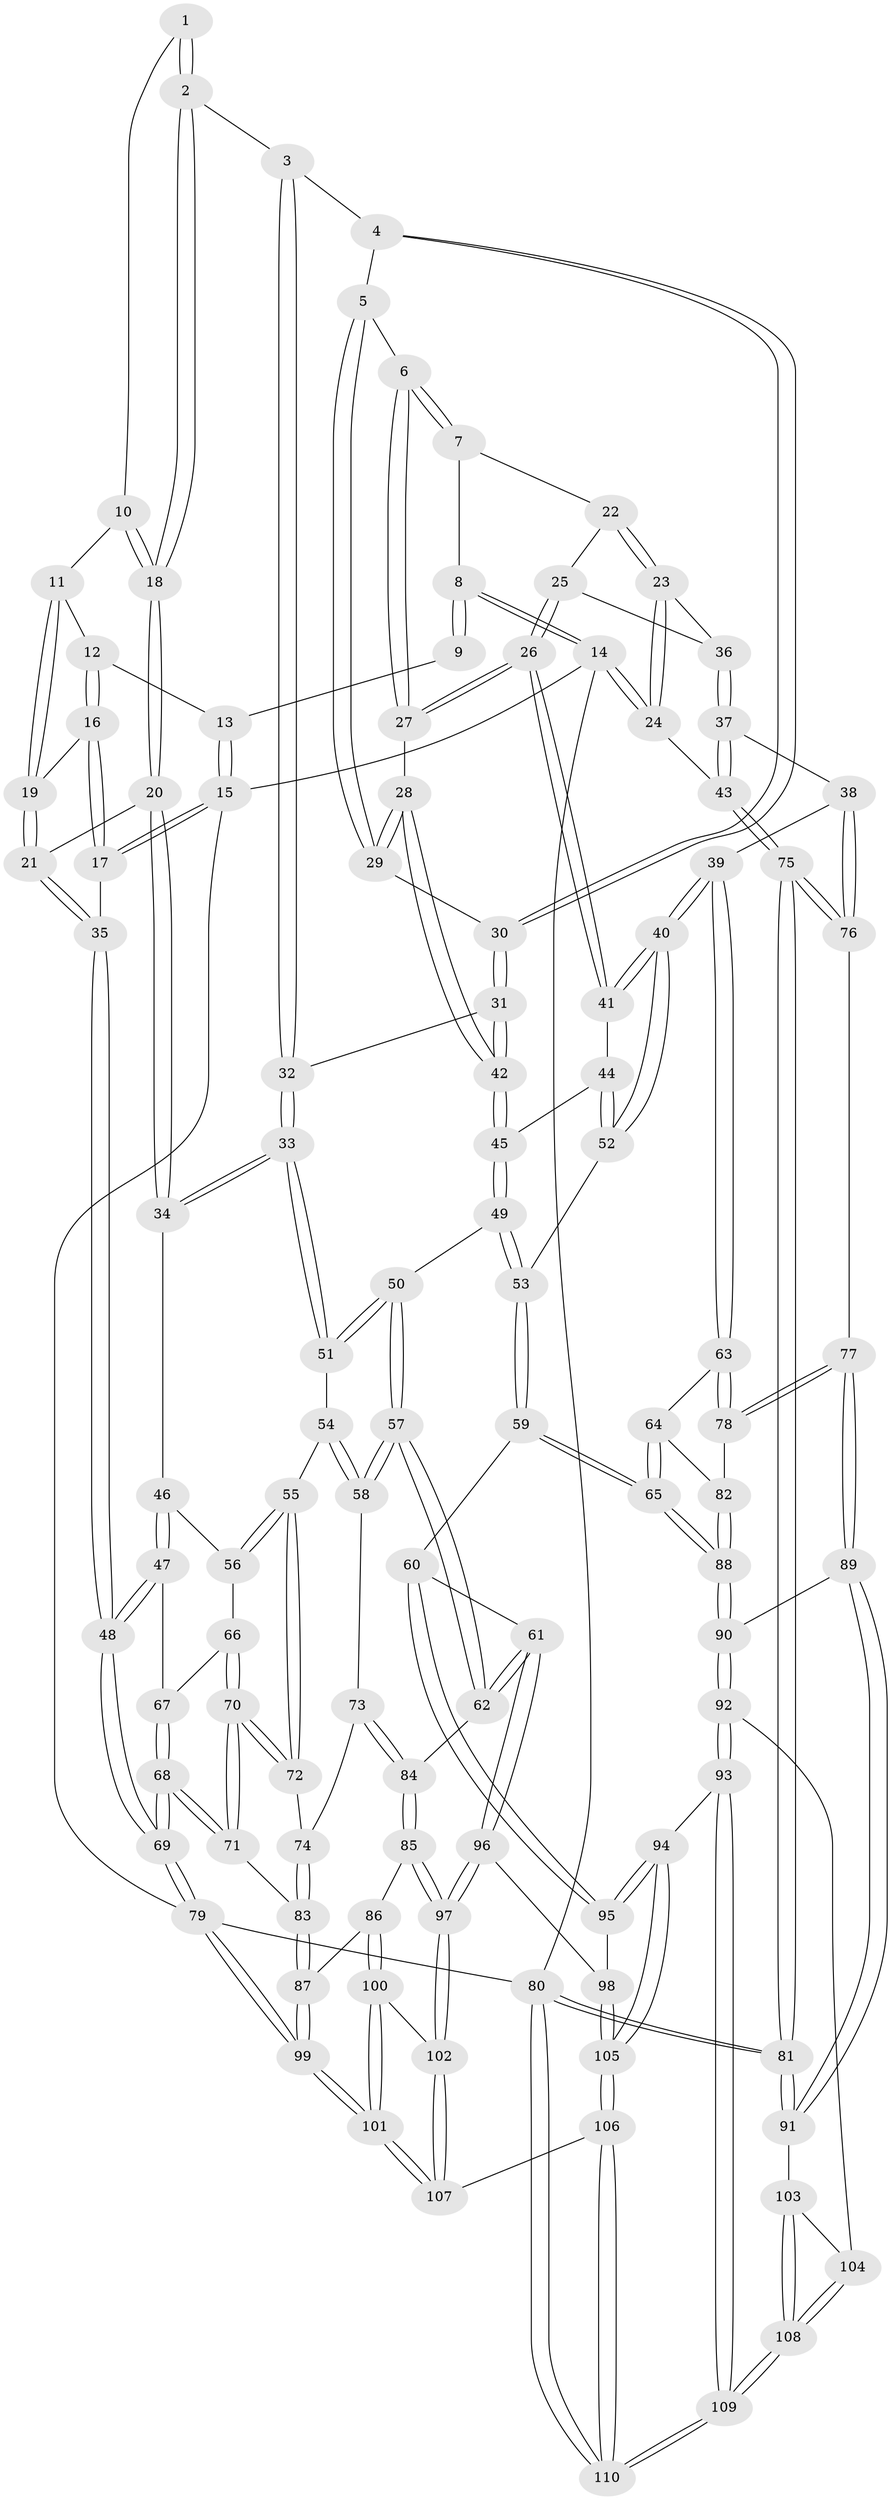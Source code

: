 // Generated by graph-tools (version 1.1) at 2025/38/03/09/25 02:38:26]
// undirected, 110 vertices, 272 edges
graph export_dot {
graph [start="1"]
  node [color=gray90,style=filled];
  1 [pos="+0.2055136596257839+0"];
  2 [pos="+0.32258134186665743+0.15161743470146616"];
  3 [pos="+0.4078182423093088+0.14889692241939806"];
  4 [pos="+0.4631089577863419+0.12139246558321495"];
  5 [pos="+0.5174204274558853+0.08424746603948928"];
  6 [pos="+0.5913820561930773+0.00698698805321815"];
  7 [pos="+0.6184603654595052+0"];
  8 [pos="+0.6168140501339937+0"];
  9 [pos="+0.20303964660488238+0"];
  10 [pos="+0.15449011396242698+0.07018560713957679"];
  11 [pos="+0.11715881243827886+0.10227957892593467"];
  12 [pos="+0.06264738189700973+0.10513934266345838"];
  13 [pos="+0+0"];
  14 [pos="+1+0"];
  15 [pos="+0+0"];
  16 [pos="+0+0.1719538017466798"];
  17 [pos="+0+0.25219412685664533"];
  18 [pos="+0.23972096777920426+0.24155244097074235"];
  19 [pos="+0.0990304228181134+0.1708076372879658"];
  20 [pos="+0.23652446390082713+0.24977032137309585"];
  21 [pos="+0.1674289514211881+0.2353247667549814"];
  22 [pos="+0.8506925442721881+0.08791822203257733"];
  23 [pos="+1+0.10518753000972211"];
  24 [pos="+1+0.09253490550140347"];
  25 [pos="+0.8114744476330037+0.20507189571377948"];
  26 [pos="+0.7432073890901766+0.25978075780126875"];
  27 [pos="+0.6476113562114666+0.13936632661116322"];
  28 [pos="+0.5476196438126345+0.2968768942994797"];
  29 [pos="+0.5195828170438926+0.19174643192576965"];
  30 [pos="+0.4800340755815502+0.2766688187202629"];
  31 [pos="+0.47535613219347755+0.3149953302745925"];
  32 [pos="+0.4297526043481468+0.3157679238110616"];
  33 [pos="+0.3332478310849932+0.3674366775392627"];
  34 [pos="+0.2470077768523224+0.2974418121206874"];
  35 [pos="+0+0.3359030976609196"];
  36 [pos="+0.8569511456772352+0.20809472563502757"];
  37 [pos="+1+0.3706065533438071"];
  38 [pos="+0.8647056933557694+0.43577612663373866"];
  39 [pos="+0.8623323390305447+0.43624368052070767"];
  40 [pos="+0.8244877255505381+0.40415207306297635"];
  41 [pos="+0.7450506429560033+0.30494288044057366"];
  42 [pos="+0.5377377797032229+0.33354056761903517"];
  43 [pos="+1+0.3361196177607828"];
  44 [pos="+0.5984415397697721+0.3577223787267712"];
  45 [pos="+0.552072250748479+0.3492286210782084"];
  46 [pos="+0.16298599560372273+0.3697261499248841"];
  47 [pos="+0+0.3943164750510474"];
  48 [pos="+0+0.3751003955048797"];
  49 [pos="+0.503601247854847+0.4588566944819626"];
  50 [pos="+0.48617739914804325+0.47393289170486985"];
  51 [pos="+0.3337557661648909+0.3705735450478766"];
  52 [pos="+0.629733203652119+0.4660289715799156"];
  53 [pos="+0.6211722028265391+0.4952839042433981"];
  54 [pos="+0.31965772706309337+0.43342429209691324"];
  55 [pos="+0.2107474184837753+0.5213248549296924"];
  56 [pos="+0.17581205640693148+0.5101031350946589"];
  57 [pos="+0.46397074255728565+0.59226170645219"];
  58 [pos="+0.37655046788580243+0.5632113312827085"];
  59 [pos="+0.6476347999209209+0.6179240941352373"];
  60 [pos="+0.6382966441282575+0.6218747077527924"];
  61 [pos="+0.5039541390915453+0.6398215718354904"];
  62 [pos="+0.4830472810159649+0.6201988528149623"];
  63 [pos="+0.845795189233381+0.4724294921916099"];
  64 [pos="+0.7985523734331533+0.5329070399960679"];
  65 [pos="+0.699745175918872+0.6218618749707306"];
  66 [pos="+0.14914576227114665+0.5193195633869521"];
  67 [pos="+0.11849154905703933+0.5111399551932383"];
  68 [pos="+0+0.7291494550406886"];
  69 [pos="+0+0.7567856396207987"];
  70 [pos="+0.1135509152906363+0.6252462203508161"];
  71 [pos="+0.07284304741855759+0.6978950141031361"];
  72 [pos="+0.24339572995579198+0.5836705046094269"];
  73 [pos="+0.28886665510211185+0.6054367340519086"];
  74 [pos="+0.24510526344419548+0.5859508027084576"];
  75 [pos="+1+0.6190223921220698"];
  76 [pos="+0.9948412489209337+0.6252738862516004"];
  77 [pos="+0.9348310309142213+0.6594891542782677"];
  78 [pos="+0.9304843690823311+0.657719130312727"];
  79 [pos="+0+1"];
  80 [pos="+1+1"];
  81 [pos="+1+0.871845849701404"];
  82 [pos="+0.8757594050712741+0.6739786601596206"];
  83 [pos="+0.1505736136945807+0.7158814854823314"];
  84 [pos="+0.29893853669322473+0.7046122826616"];
  85 [pos="+0.28360159332718315+0.7566640727633411"];
  86 [pos="+0.22501919677179752+0.7625876419484777"];
  87 [pos="+0.21280085170116114+0.7577569712386087"];
  88 [pos="+0.7887362642431112+0.7666520787398414"];
  89 [pos="+0.9817040837021209+0.8100817002547527"];
  90 [pos="+0.7982463256873973+0.8119018323711487"];
  91 [pos="+1+0.8454143355304031"];
  92 [pos="+0.7844829849150511+0.8333966529109511"];
  93 [pos="+0.7776967935948849+0.8425038251084654"];
  94 [pos="+0.7251660174329964+0.864060870123315"];
  95 [pos="+0.6225534296376815+0.8055394607877251"];
  96 [pos="+0.45979588121257114+0.8230094555731994"];
  97 [pos="+0.40623810548575967+0.8485918780822395"];
  98 [pos="+0.4644084513745192+0.8249341457468685"];
  99 [pos="+0+1"];
  100 [pos="+0.20388067952984631+0.8874381468975376"];
  101 [pos="+0+1"];
  102 [pos="+0.37808356030984114+0.9148980296027152"];
  103 [pos="+1+0.8963683753299861"];
  104 [pos="+0.8985728060161836+0.9219752496351867"];
  105 [pos="+0.6271235044513725+0.9902802102594696"];
  106 [pos="+0.6115142968216332+1"];
  107 [pos="+0.3353812380963241+1"];
  108 [pos="+0.8947860200413561+0.9931244496034601"];
  109 [pos="+0.8554412868913989+1"];
  110 [pos="+0.8439004853210784+1"];
  1 -- 2;
  1 -- 2;
  1 -- 10;
  2 -- 3;
  2 -- 18;
  2 -- 18;
  3 -- 4;
  3 -- 32;
  3 -- 32;
  4 -- 5;
  4 -- 30;
  4 -- 30;
  5 -- 6;
  5 -- 29;
  5 -- 29;
  6 -- 7;
  6 -- 7;
  6 -- 27;
  6 -- 27;
  7 -- 8;
  7 -- 22;
  8 -- 9;
  8 -- 9;
  8 -- 14;
  8 -- 14;
  9 -- 13;
  10 -- 11;
  10 -- 18;
  10 -- 18;
  11 -- 12;
  11 -- 19;
  11 -- 19;
  12 -- 13;
  12 -- 16;
  12 -- 16;
  13 -- 15;
  13 -- 15;
  14 -- 15;
  14 -- 24;
  14 -- 24;
  14 -- 80;
  15 -- 17;
  15 -- 17;
  15 -- 79;
  16 -- 17;
  16 -- 17;
  16 -- 19;
  17 -- 35;
  18 -- 20;
  18 -- 20;
  19 -- 21;
  19 -- 21;
  20 -- 21;
  20 -- 34;
  20 -- 34;
  21 -- 35;
  21 -- 35;
  22 -- 23;
  22 -- 23;
  22 -- 25;
  23 -- 24;
  23 -- 24;
  23 -- 36;
  24 -- 43;
  25 -- 26;
  25 -- 26;
  25 -- 36;
  26 -- 27;
  26 -- 27;
  26 -- 41;
  26 -- 41;
  27 -- 28;
  28 -- 29;
  28 -- 29;
  28 -- 42;
  28 -- 42;
  29 -- 30;
  30 -- 31;
  30 -- 31;
  31 -- 32;
  31 -- 42;
  31 -- 42;
  32 -- 33;
  32 -- 33;
  33 -- 34;
  33 -- 34;
  33 -- 51;
  33 -- 51;
  34 -- 46;
  35 -- 48;
  35 -- 48;
  36 -- 37;
  36 -- 37;
  37 -- 38;
  37 -- 43;
  37 -- 43;
  38 -- 39;
  38 -- 76;
  38 -- 76;
  39 -- 40;
  39 -- 40;
  39 -- 63;
  39 -- 63;
  40 -- 41;
  40 -- 41;
  40 -- 52;
  40 -- 52;
  41 -- 44;
  42 -- 45;
  42 -- 45;
  43 -- 75;
  43 -- 75;
  44 -- 45;
  44 -- 52;
  44 -- 52;
  45 -- 49;
  45 -- 49;
  46 -- 47;
  46 -- 47;
  46 -- 56;
  47 -- 48;
  47 -- 48;
  47 -- 67;
  48 -- 69;
  48 -- 69;
  49 -- 50;
  49 -- 53;
  49 -- 53;
  50 -- 51;
  50 -- 51;
  50 -- 57;
  50 -- 57;
  51 -- 54;
  52 -- 53;
  53 -- 59;
  53 -- 59;
  54 -- 55;
  54 -- 58;
  54 -- 58;
  55 -- 56;
  55 -- 56;
  55 -- 72;
  55 -- 72;
  56 -- 66;
  57 -- 58;
  57 -- 58;
  57 -- 62;
  57 -- 62;
  58 -- 73;
  59 -- 60;
  59 -- 65;
  59 -- 65;
  60 -- 61;
  60 -- 95;
  60 -- 95;
  61 -- 62;
  61 -- 62;
  61 -- 96;
  61 -- 96;
  62 -- 84;
  63 -- 64;
  63 -- 78;
  63 -- 78;
  64 -- 65;
  64 -- 65;
  64 -- 82;
  65 -- 88;
  65 -- 88;
  66 -- 67;
  66 -- 70;
  66 -- 70;
  67 -- 68;
  67 -- 68;
  68 -- 69;
  68 -- 69;
  68 -- 71;
  68 -- 71;
  69 -- 79;
  69 -- 79;
  70 -- 71;
  70 -- 71;
  70 -- 72;
  70 -- 72;
  71 -- 83;
  72 -- 74;
  73 -- 74;
  73 -- 84;
  73 -- 84;
  74 -- 83;
  74 -- 83;
  75 -- 76;
  75 -- 76;
  75 -- 81;
  75 -- 81;
  76 -- 77;
  77 -- 78;
  77 -- 78;
  77 -- 89;
  77 -- 89;
  78 -- 82;
  79 -- 99;
  79 -- 99;
  79 -- 80;
  80 -- 81;
  80 -- 81;
  80 -- 110;
  80 -- 110;
  81 -- 91;
  81 -- 91;
  82 -- 88;
  82 -- 88;
  83 -- 87;
  83 -- 87;
  84 -- 85;
  84 -- 85;
  85 -- 86;
  85 -- 97;
  85 -- 97;
  86 -- 87;
  86 -- 100;
  86 -- 100;
  87 -- 99;
  87 -- 99;
  88 -- 90;
  88 -- 90;
  89 -- 90;
  89 -- 91;
  89 -- 91;
  90 -- 92;
  90 -- 92;
  91 -- 103;
  92 -- 93;
  92 -- 93;
  92 -- 104;
  93 -- 94;
  93 -- 109;
  93 -- 109;
  94 -- 95;
  94 -- 95;
  94 -- 105;
  94 -- 105;
  95 -- 98;
  96 -- 97;
  96 -- 97;
  96 -- 98;
  97 -- 102;
  97 -- 102;
  98 -- 105;
  98 -- 105;
  99 -- 101;
  99 -- 101;
  100 -- 101;
  100 -- 101;
  100 -- 102;
  101 -- 107;
  101 -- 107;
  102 -- 107;
  102 -- 107;
  103 -- 104;
  103 -- 108;
  103 -- 108;
  104 -- 108;
  104 -- 108;
  105 -- 106;
  105 -- 106;
  106 -- 107;
  106 -- 110;
  106 -- 110;
  108 -- 109;
  108 -- 109;
  109 -- 110;
  109 -- 110;
}
